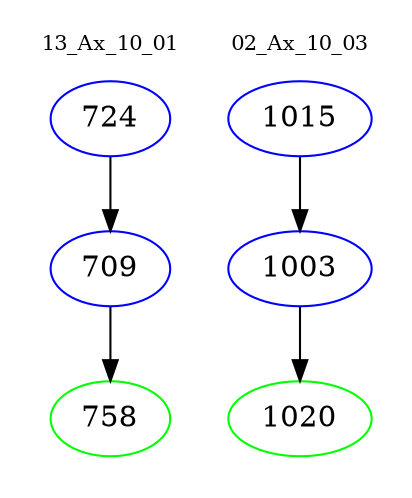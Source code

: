 digraph{
subgraph cluster_0 {
color = white
label = "13_Ax_10_01";
fontsize=10;
T0_724 [label="724", color="blue"]
T0_724 -> T0_709 [color="black"]
T0_709 [label="709", color="blue"]
T0_709 -> T0_758 [color="black"]
T0_758 [label="758", color="green"]
}
subgraph cluster_1 {
color = white
label = "02_Ax_10_03";
fontsize=10;
T1_1015 [label="1015", color="blue"]
T1_1015 -> T1_1003 [color="black"]
T1_1003 [label="1003", color="blue"]
T1_1003 -> T1_1020 [color="black"]
T1_1020 [label="1020", color="green"]
}
}
